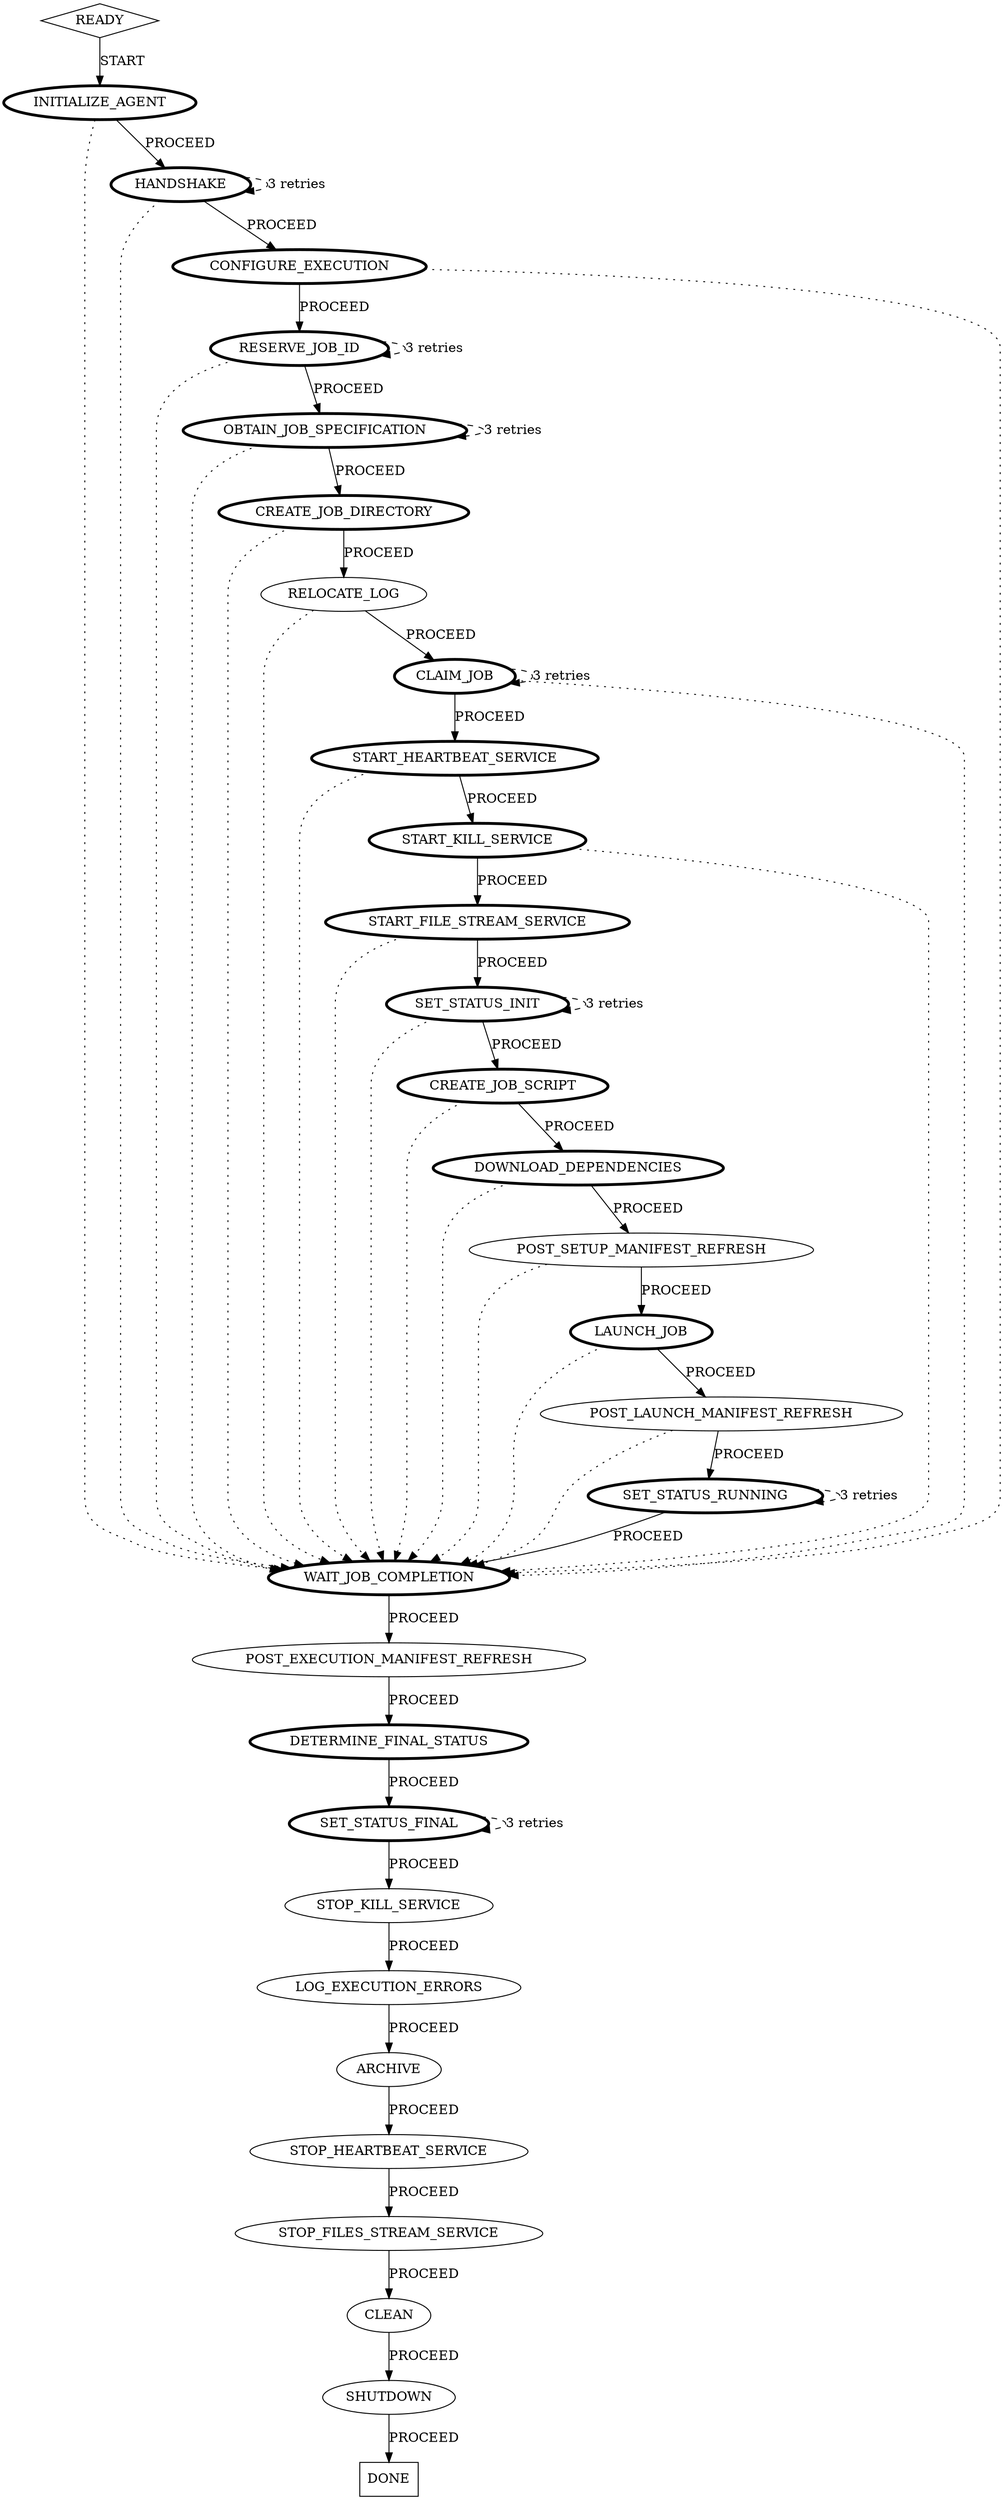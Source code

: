/*
 *
 *  Copyright 2018 Netflix, Inc.
 *
 *     Licensed under the Apache License, Version 2.0 (the "License");
 *     you may not use this file except in compliance with the License.
 *     You may obtain a copy of the License at
 *
 *         http://www.apache.org/licenses/LICENSE-2.0
 *
 *     Unless required by applicable law or agreed to in writing, software
 *     distributed under the License is distributed on an "AS IS" BASIS,
 *     WITHOUT WARRANTIES OR CONDITIONS OF ANY KIND, either express or implied.
 *     See the License for the specific language governing permissions and
 *     limitations under the License.
 *
 */
//
// Generated with genie-agent.jar info --state-machine
//
digraph state_machine {
  // States
  START_HEARTBEAT_SERVICE [label=START_HEARTBEAT_SERVICE  penwidth=3.0]
  START_FILE_STREAM_SERVICE [label=START_FILE_STREAM_SERVICE  penwidth=3.0]
  RESERVE_JOB_ID [label=RESERVE_JOB_ID  penwidth=3.0]
  STOP_KILL_SERVICE [label=STOP_KILL_SERVICE  ]
  POST_EXECUTION_MANIFEST_REFRESH [label=POST_EXECUTION_MANIFEST_REFRESH  ]
  WAIT_JOB_COMPLETION [label=WAIT_JOB_COMPLETION  penwidth=3.0]
  POST_LAUNCH_MANIFEST_REFRESH [label=POST_LAUNCH_MANIFEST_REFRESH  ]
  CREATE_JOB_SCRIPT [label=CREATE_JOB_SCRIPT  penwidth=3.0]
  CREATE_JOB_DIRECTORY [label=CREATE_JOB_DIRECTORY  penwidth=3.0]
  READY [label=READY shape=diamond ]
  DOWNLOAD_DEPENDENCIES [label=DOWNLOAD_DEPENDENCIES  penwidth=3.0]
  ARCHIVE [label=ARCHIVE  ]
  LAUNCH_JOB [label=LAUNCH_JOB  penwidth=3.0]
  CLAIM_JOB [label=CLAIM_JOB  penwidth=3.0]
  SET_STATUS_RUNNING [label=SET_STATUS_RUNNING  penwidth=3.0]
  STOP_FILES_STREAM_SERVICE [label=STOP_FILES_STREAM_SERVICE  ]
  CONFIGURE_EXECUTION [label=CONFIGURE_EXECUTION  penwidth=3.0]
  SET_STATUS_FINAL [label=SET_STATUS_FINAL  penwidth=3.0]
  CLEAN [label=CLEAN  ]
  POST_SETUP_MANIFEST_REFRESH [label=POST_SETUP_MANIFEST_REFRESH  ]
  OBTAIN_JOB_SPECIFICATION [label=OBTAIN_JOB_SPECIFICATION  penwidth=3.0]
  SHUTDOWN [label=SHUTDOWN  ]
  SET_STATUS_INIT [label=SET_STATUS_INIT  penwidth=3.0]
  DETERMINE_FINAL_STATUS [label=DETERMINE_FINAL_STATUS  penwidth=3.0]
  STOP_HEARTBEAT_SERVICE [label=STOP_HEARTBEAT_SERVICE  ]
  HANDSHAKE [label=HANDSHAKE  penwidth=3.0]
  INITIALIZE_AGENT [label=INITIALIZE_AGENT  penwidth=3.0]
  RELOCATE_LOG [label=RELOCATE_LOG  ]
  DONE [label=DONE shape=rectangle ]
  LOG_EXECUTION_ERRORS [label=LOG_EXECUTION_ERRORS  ]
  START_KILL_SERVICE [label=START_KILL_SERVICE  penwidth=3.0]
  // Transitions
  READY -> INITIALIZE_AGENT [label="START"]
  SHUTDOWN -> DONE [label="PROCEED"]
  INITIALIZE_AGENT -> HANDSHAKE [label="PROCEED"]
  HANDSHAKE -> CONFIGURE_EXECUTION [label="PROCEED"]
  CONFIGURE_EXECUTION -> RESERVE_JOB_ID [label="PROCEED"]
  RESERVE_JOB_ID -> OBTAIN_JOB_SPECIFICATION [label="PROCEED"]
  OBTAIN_JOB_SPECIFICATION -> CREATE_JOB_DIRECTORY [label="PROCEED"]
  CREATE_JOB_DIRECTORY -> RELOCATE_LOG [label="PROCEED"]
  RELOCATE_LOG -> CLAIM_JOB [label="PROCEED"]
  CLAIM_JOB -> START_HEARTBEAT_SERVICE [label="PROCEED"]
  START_HEARTBEAT_SERVICE -> START_KILL_SERVICE [label="PROCEED"]
  START_KILL_SERVICE -> START_FILE_STREAM_SERVICE [label="PROCEED"]
  START_FILE_STREAM_SERVICE -> SET_STATUS_INIT [label="PROCEED"]
  SET_STATUS_INIT -> CREATE_JOB_SCRIPT [label="PROCEED"]
  CREATE_JOB_SCRIPT -> DOWNLOAD_DEPENDENCIES [label="PROCEED"]
  DOWNLOAD_DEPENDENCIES -> POST_SETUP_MANIFEST_REFRESH [label="PROCEED"]
  POST_SETUP_MANIFEST_REFRESH -> LAUNCH_JOB [label="PROCEED"]
  LAUNCH_JOB -> POST_LAUNCH_MANIFEST_REFRESH [label="PROCEED"]
  POST_LAUNCH_MANIFEST_REFRESH -> SET_STATUS_RUNNING [label="PROCEED"]
  SET_STATUS_RUNNING -> WAIT_JOB_COMPLETION [label="PROCEED"]
  WAIT_JOB_COMPLETION -> POST_EXECUTION_MANIFEST_REFRESH [label="PROCEED"]
  POST_EXECUTION_MANIFEST_REFRESH -> DETERMINE_FINAL_STATUS [label="PROCEED"]
  DETERMINE_FINAL_STATUS -> SET_STATUS_FINAL [label="PROCEED"]
  SET_STATUS_FINAL -> STOP_KILL_SERVICE [label="PROCEED"]
  STOP_KILL_SERVICE -> LOG_EXECUTION_ERRORS [label="PROCEED"]
  LOG_EXECUTION_ERRORS -> ARCHIVE [label="PROCEED"]
  ARCHIVE -> STOP_HEARTBEAT_SERVICE [label="PROCEED"]
  STOP_HEARTBEAT_SERVICE -> STOP_FILES_STREAM_SERVICE [label="PROCEED"]
  STOP_FILES_STREAM_SERVICE -> CLEAN [label="PROCEED"]
  CLEAN -> SHUTDOWN [label="PROCEED"]
  // Skip transitions
  INITIALIZE_AGENT -> WAIT_JOB_COMPLETION [style=dotted]
  HANDSHAKE -> WAIT_JOB_COMPLETION [style=dotted]
  CONFIGURE_EXECUTION -> WAIT_JOB_COMPLETION [style=dotted]
  RESERVE_JOB_ID -> WAIT_JOB_COMPLETION [style=dotted]
  OBTAIN_JOB_SPECIFICATION -> WAIT_JOB_COMPLETION [style=dotted]
  CREATE_JOB_DIRECTORY -> WAIT_JOB_COMPLETION [style=dotted]
  RELOCATE_LOG -> WAIT_JOB_COMPLETION [style=dotted]
  CLAIM_JOB -> WAIT_JOB_COMPLETION [style=dotted]
  START_HEARTBEAT_SERVICE -> WAIT_JOB_COMPLETION [style=dotted]
  START_KILL_SERVICE -> WAIT_JOB_COMPLETION [style=dotted]
  START_FILE_STREAM_SERVICE -> WAIT_JOB_COMPLETION [style=dotted]
  SET_STATUS_INIT -> WAIT_JOB_COMPLETION [style=dotted]
  CREATE_JOB_SCRIPT -> WAIT_JOB_COMPLETION [style=dotted]
  DOWNLOAD_DEPENDENCIES -> WAIT_JOB_COMPLETION [style=dotted]
  POST_SETUP_MANIFEST_REFRESH -> WAIT_JOB_COMPLETION [style=dotted]
  LAUNCH_JOB -> WAIT_JOB_COMPLETION [style=dotted]
  POST_LAUNCH_MANIFEST_REFRESH -> WAIT_JOB_COMPLETION [style=dotted]
  // Retry transitions
  HANDSHAKE -> HANDSHAKE [style=dashed label="3 retries"]
  RESERVE_JOB_ID -> RESERVE_JOB_ID [style=dashed label="3 retries"]
  OBTAIN_JOB_SPECIFICATION -> OBTAIN_JOB_SPECIFICATION [style=dashed label="3 retries"]
  CLAIM_JOB -> CLAIM_JOB [style=dashed label="3 retries"]
  SET_STATUS_INIT -> SET_STATUS_INIT [style=dashed label="3 retries"]
  SET_STATUS_RUNNING -> SET_STATUS_RUNNING [style=dashed label="3 retries"]
  SET_STATUS_FINAL -> SET_STATUS_FINAL [style=dashed label="3 retries"]
}
